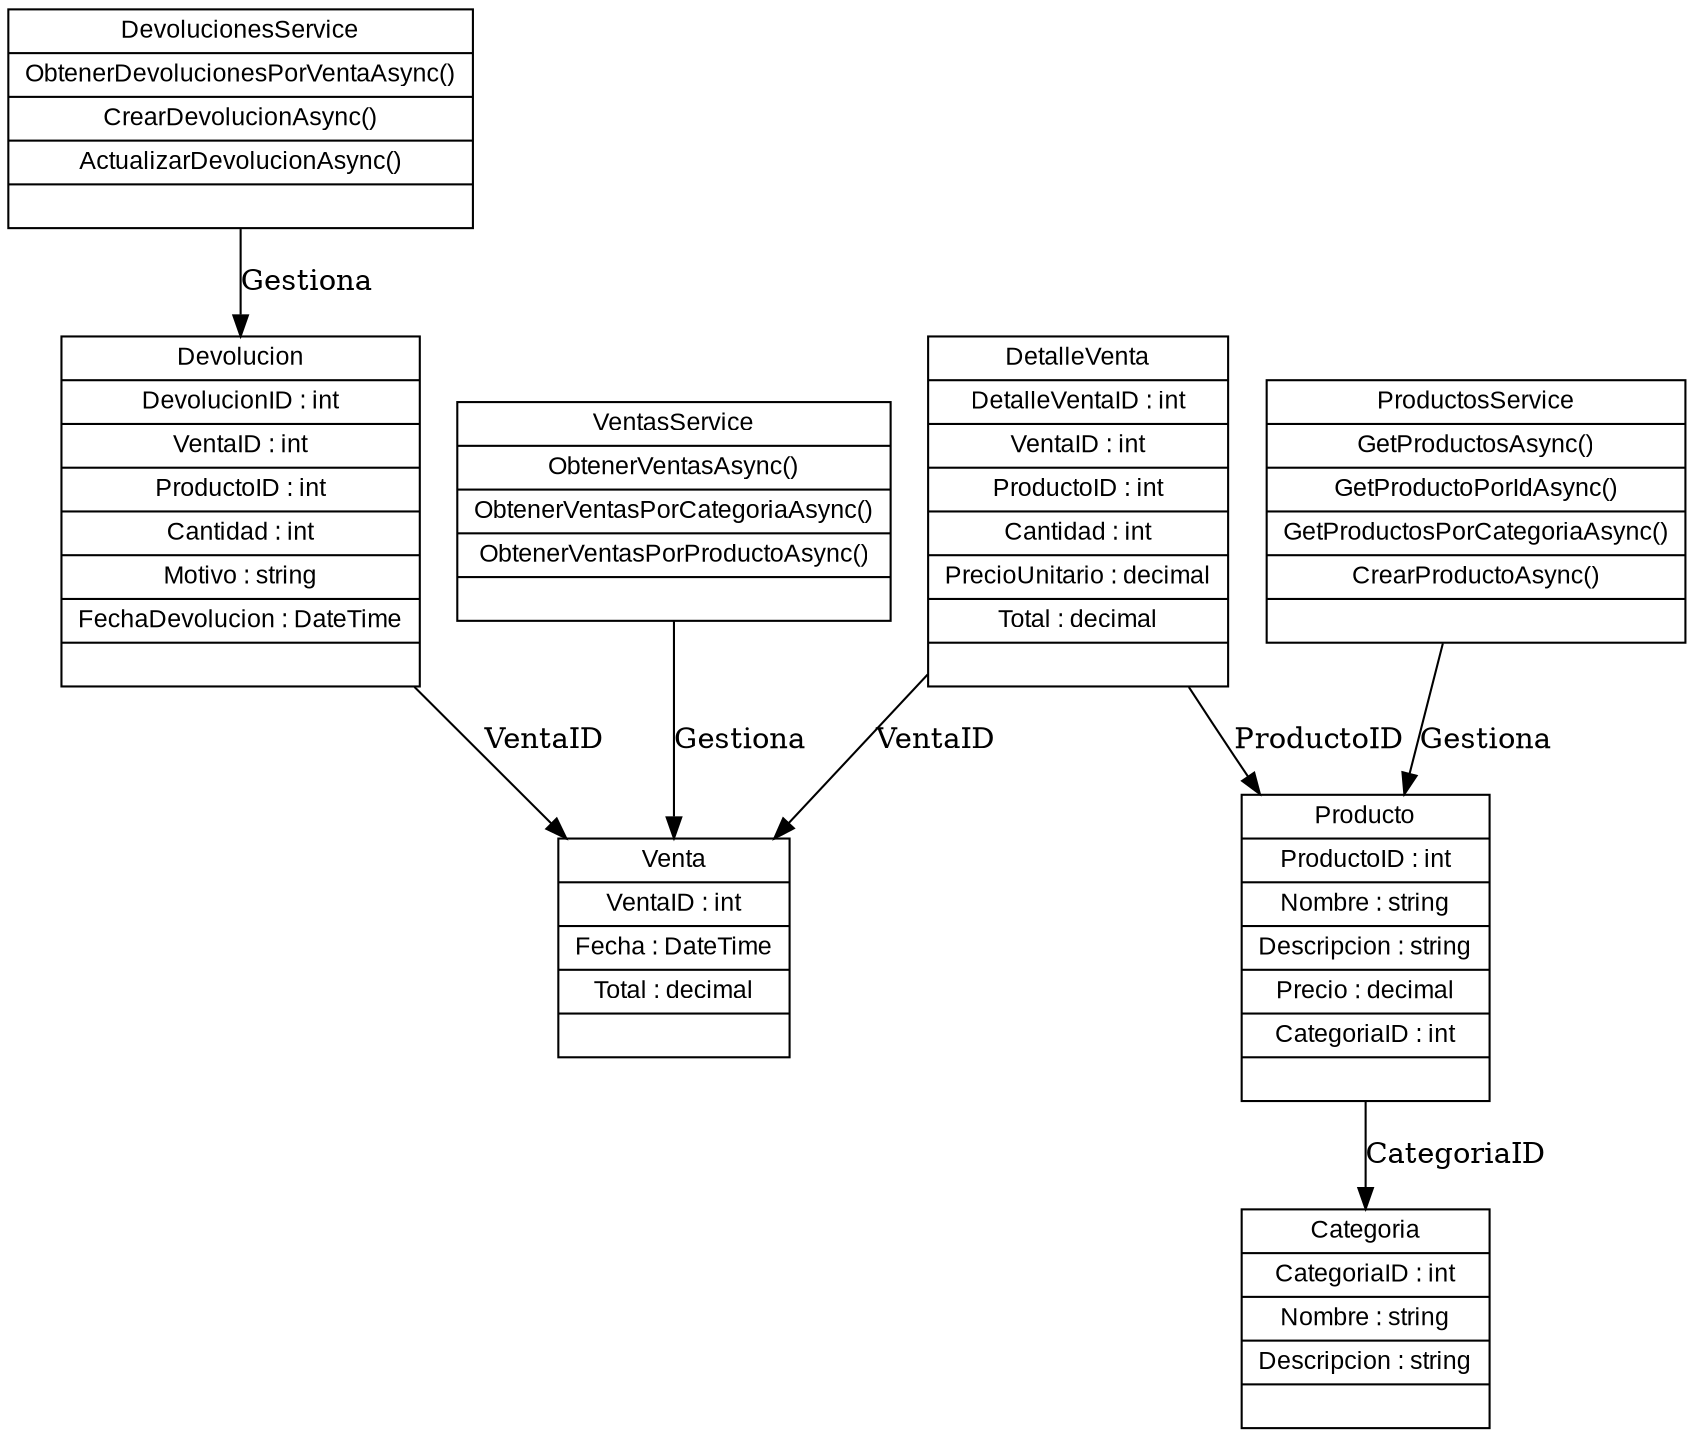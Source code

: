 digraph G {
    node [shape=record, fontname="Arial", fontsize=12];
    
    Producto [label="{ Producto | ProductoID : int | Nombre : string | Descripcion : string | Precio : decimal | CategoriaID : int | }"];
    Categoria [label="{ Categoria | CategoriaID : int | Nombre : string | Descripcion : string | }"];
    Venta [label="{ Venta | VentaID : int | Fecha : DateTime | Total : decimal | }"];
    Devolucion [label="{ Devolucion | DevolucionID : int | VentaID : int | ProductoID : int | Cantidad : int | Motivo : string | FechaDevolucion : DateTime | }"];
    DetalleVenta [label="{ DetalleVenta | DetalleVentaID : int | VentaID : int | ProductoID : int | Cantidad : int | PrecioUnitario : decimal | Total : decimal | }"];

    // Métodos de Producto
    ProductosService [label="{ ProductosService | GetProductosAsync() | GetProductoPorIdAsync() | GetProductosPorCategoriaAsync() | CrearProductoAsync() | }"];
    
    // Métodos de Categoria
    

    // Métodos de Venta
    VentasService [label="{ VentasService | ObtenerVentasAsync() | ObtenerVentasPorCategoriaAsync() | ObtenerVentasPorProductoAsync() | }"];

    // Métodos de Devolucion
    DevolucionesService [label="{ DevolucionesService | ObtenerDevolucionesPorVentaAsync() | CrearDevolucionAsync() | ActualizarDevolucionAsync() | }"];

    // Métodos de DetalleVenta
    

    // Relaciones entre clases
    Producto -> Categoria [label="CategoriaID"];
    Devolucion -> Venta [label="VentaID"];
    DetalleVenta -> Venta [label="VentaID"];
    DetalleVenta -> Producto [label="ProductoID"];

    // Servicios a clases
    ProductosService -> Producto [label="Gestiona"];
    
    VentasService -> Venta [label="Gestiona"];
    DevolucionesService -> Devolucion [label="Gestiona"];
}
